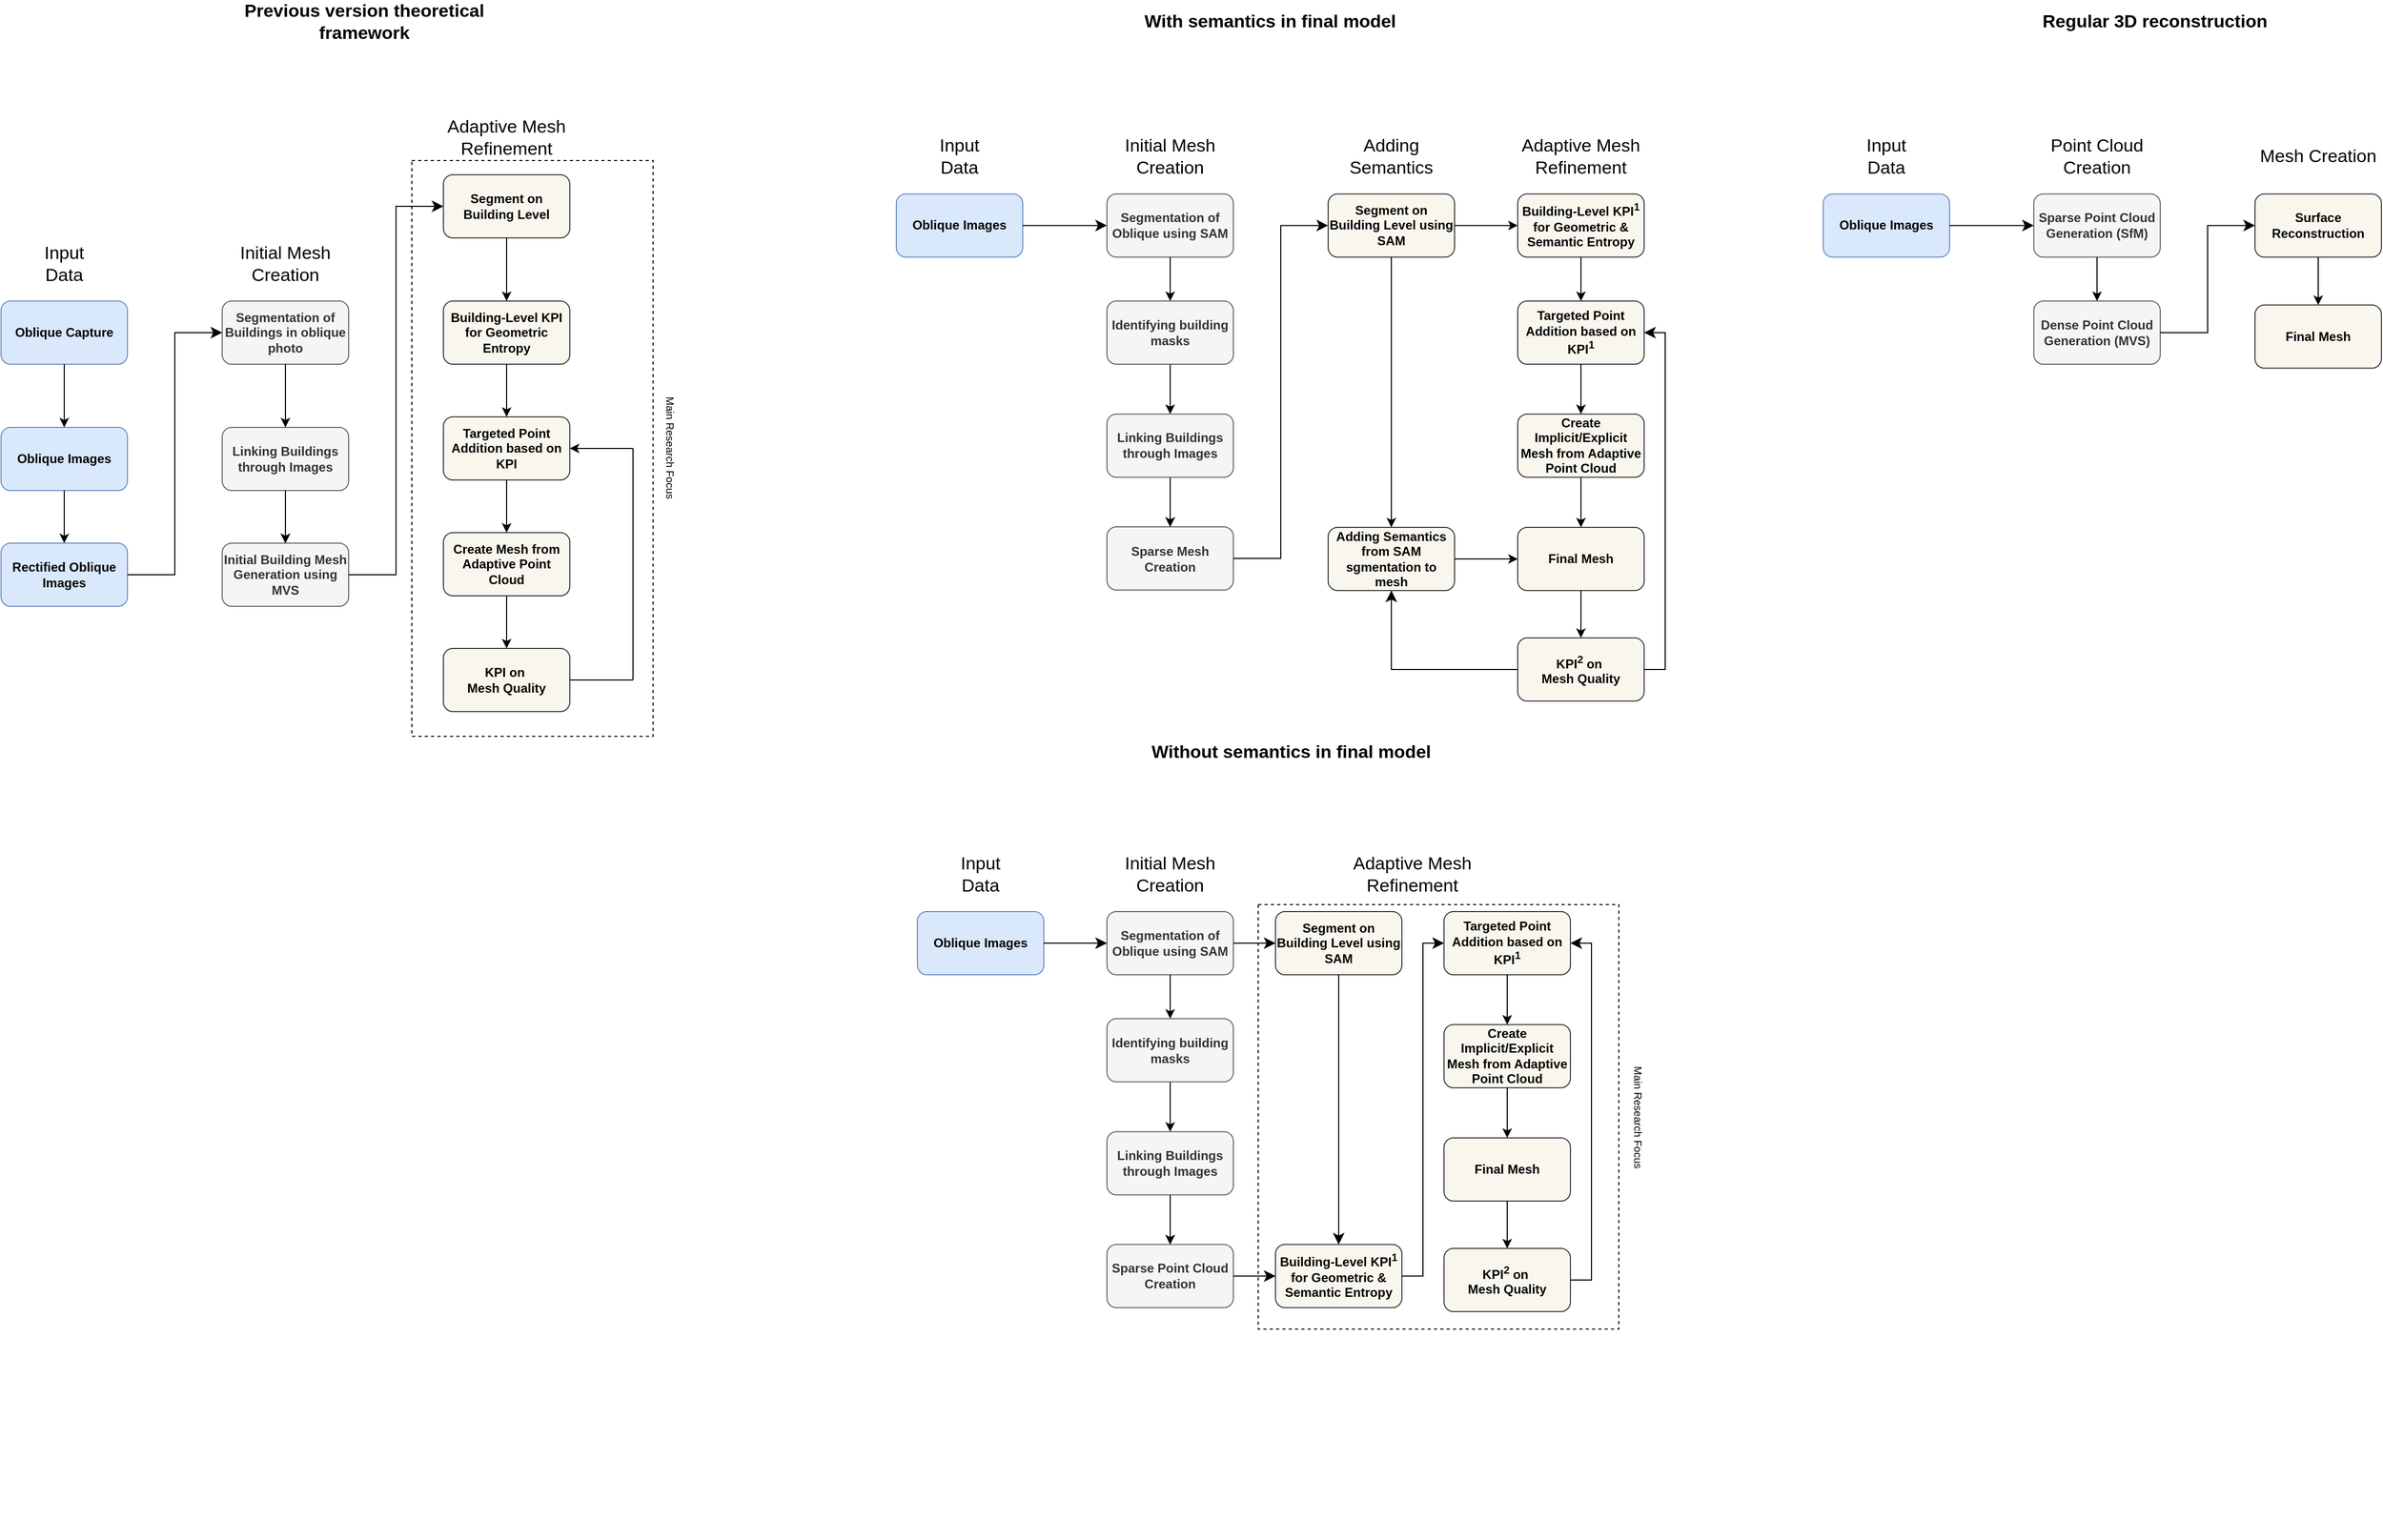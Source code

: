<mxfile version="25.0.3">
  <diagram name="Pagina-1" id="j0q-M3zI3Chthzf9emS8">
    <mxGraphModel dx="1859" dy="494" grid="1" gridSize="10" guides="1" tooltips="1" connect="1" arrows="1" fold="1" page="1" pageScale="1" pageWidth="827" pageHeight="1169" math="0" shadow="0">
      <root>
        <mxCell id="0" />
        <mxCell id="1" parent="0" />
        <mxCell id="ZitkEd-snLWagSEUDy_k-119" value="" style="group" vertex="1" connectable="0" parent="1">
          <mxGeometry x="703.59" y="714.45" width="376.41" height="801.1" as="geometry" />
        </mxCell>
        <mxCell id="ZitkEd-snLWagSEUDy_k-115" value="" style="rounded=0;whiteSpace=wrap;html=1;dashed=1;" vertex="1" parent="ZitkEd-snLWagSEUDy_k-119">
          <mxGeometry y="198.979" width="342.378" height="403.142" as="geometry" />
        </mxCell>
        <mxCell id="ZitkEd-snLWagSEUDy_k-116" value="Main Research Focus" style="text;html=1;align=center;verticalAlign=middle;whiteSpace=wrap;rounded=0;strokeWidth=1;fontSize=10;rotation=90;" vertex="1" parent="ZitkEd-snLWagSEUDy_k-119">
          <mxGeometry x="48.942" y="380.393" width="623.557" height="40.314" as="geometry" />
        </mxCell>
        <mxCell id="ZitkEd-snLWagSEUDy_k-113" value="" style="group" vertex="1" connectable="0" parent="1">
          <mxGeometry x="-100" y="201.818" width="272.807" height="556.364" as="geometry" />
        </mxCell>
        <mxCell id="_iwNHxtDADa4gL8woHnr-27" value="" style="rounded=0;whiteSpace=wrap;html=1;dashed=1;" parent="ZitkEd-snLWagSEUDy_k-113" vertex="1">
          <mxGeometry y="4.652" width="229.091" height="547.059" as="geometry" />
        </mxCell>
        <mxCell id="_iwNHxtDADa4gL8woHnr-28" value="Main Research Focus" style="text;html=1;align=center;verticalAlign=middle;whiteSpace=wrap;rounded=0;strokeWidth=1;fontSize=10;rotation=90;" parent="ZitkEd-snLWagSEUDy_k-113" vertex="1">
          <mxGeometry x="-32.727" y="250.829" width="556.364" height="54.706" as="geometry" />
        </mxCell>
        <mxCell id="D2xmy1rbkFpZi_v9BKto-1" value="&lt;b&gt;Oblique Images&lt;/b&gt;" style="rounded=1;whiteSpace=wrap;html=1;fillColor=#dae8fc;strokeColor=#6c8ebf;" parent="1" vertex="1">
          <mxGeometry x="-490" y="460" width="120" height="60" as="geometry" />
        </mxCell>
        <mxCell id="D2xmy1rbkFpZi_v9BKto-2" value="&lt;b&gt;Rectified Oblique Images&lt;/b&gt;" style="rounded=1;whiteSpace=wrap;html=1;fillColor=#dae8fc;strokeColor=#6c8ebf;" parent="1" vertex="1">
          <mxGeometry x="-490" y="570" width="120" height="60" as="geometry" />
        </mxCell>
        <mxCell id="D2xmy1rbkFpZi_v9BKto-3" value="&lt;b&gt;Oblique Capture&lt;/b&gt;" style="rounded=1;whiteSpace=wrap;html=1;fillColor=#dae8fc;strokeColor=#6c8ebf;" parent="1" vertex="1">
          <mxGeometry x="-490" y="340" width="120" height="60" as="geometry" />
        </mxCell>
        <mxCell id="_iwNHxtDADa4gL8woHnr-1" value="Input Data" style="text;html=1;align=center;verticalAlign=middle;whiteSpace=wrap;rounded=0;strokeWidth=1;fontSize=17;" parent="1" vertex="1">
          <mxGeometry x="-460" y="290" width="60" height="30" as="geometry" />
        </mxCell>
        <mxCell id="_iwNHxtDADa4gL8woHnr-2" value="" style="endArrow=classic;html=1;rounded=0;entryX=0.5;entryY=0;entryDx=0;entryDy=0;exitX=0.5;exitY=1;exitDx=0;exitDy=0;" parent="1" source="D2xmy1rbkFpZi_v9BKto-3" target="D2xmy1rbkFpZi_v9BKto-1" edge="1">
          <mxGeometry width="50" height="50" relative="1" as="geometry">
            <mxPoint x="470" y="570" as="sourcePoint" />
            <mxPoint x="520" y="520" as="targetPoint" />
          </mxGeometry>
        </mxCell>
        <mxCell id="_iwNHxtDADa4gL8woHnr-3" value="" style="endArrow=classic;html=1;rounded=0;entryX=0.5;entryY=0;entryDx=0;entryDy=0;" parent="1" target="D2xmy1rbkFpZi_v9BKto-2" edge="1">
          <mxGeometry width="50" height="50" relative="1" as="geometry">
            <mxPoint x="-430" y="520" as="sourcePoint" />
            <mxPoint x="-430.34" y="560" as="targetPoint" />
          </mxGeometry>
        </mxCell>
        <mxCell id="_iwNHxtDADa4gL8woHnr-4" value="&lt;b&gt;Segmentation of Buildings in oblique photo&lt;/b&gt;" style="rounded=1;whiteSpace=wrap;html=1;fillColor=#f5f5f5;fontColor=#333333;strokeColor=#666666;" parent="1" vertex="1">
          <mxGeometry x="-280" y="340" width="120" height="60" as="geometry" />
        </mxCell>
        <mxCell id="_iwNHxtDADa4gL8woHnr-26" value="" style="edgeStyle=orthogonalEdgeStyle;rounded=0;orthogonalLoop=1;jettySize=auto;html=1;" parent="1" source="_iwNHxtDADa4gL8woHnr-5" target="_iwNHxtDADa4gL8woHnr-8" edge="1">
          <mxGeometry relative="1" as="geometry" />
        </mxCell>
        <mxCell id="_iwNHxtDADa4gL8woHnr-5" value="&lt;b&gt;Linking Buildings through Images&lt;/b&gt;" style="rounded=1;whiteSpace=wrap;html=1;fillColor=#f5f5f5;fontColor=#333333;strokeColor=#666666;" parent="1" vertex="1">
          <mxGeometry x="-280" y="460" width="120" height="60" as="geometry" />
        </mxCell>
        <mxCell id="_iwNHxtDADa4gL8woHnr-6" value="" style="edgeStyle=elbowEdgeStyle;elbow=horizontal;endArrow=classic;html=1;curved=0;rounded=0;endSize=8;startSize=8;exitX=1;exitY=0.5;exitDx=0;exitDy=0;entryX=0;entryY=0.5;entryDx=0;entryDy=0;" parent="1" source="D2xmy1rbkFpZi_v9BKto-2" target="_iwNHxtDADa4gL8woHnr-4" edge="1">
          <mxGeometry width="50" height="50" relative="1" as="geometry">
            <mxPoint y="450" as="sourcePoint" />
            <mxPoint x="50" y="400" as="targetPoint" />
          </mxGeometry>
        </mxCell>
        <mxCell id="_iwNHxtDADa4gL8woHnr-7" value="" style="endArrow=classic;html=1;rounded=0;exitX=0.5;exitY=1;exitDx=0;exitDy=0;entryX=0.5;entryY=0;entryDx=0;entryDy=0;" parent="1" source="_iwNHxtDADa4gL8woHnr-4" target="_iwNHxtDADa4gL8woHnr-5" edge="1">
          <mxGeometry width="50" height="50" relative="1" as="geometry">
            <mxPoint y="450" as="sourcePoint" />
            <mxPoint x="50" y="400" as="targetPoint" />
          </mxGeometry>
        </mxCell>
        <mxCell id="_iwNHxtDADa4gL8woHnr-8" value="&lt;b&gt;Initial Building Mesh Generation using MVS&lt;/b&gt;" style="rounded=1;whiteSpace=wrap;html=1;fillColor=#f5f5f5;fontColor=#333333;strokeColor=#666666;" parent="1" vertex="1">
          <mxGeometry x="-280" y="570" width="120" height="60" as="geometry" />
        </mxCell>
        <mxCell id="_iwNHxtDADa4gL8woHnr-9" value="" style="endArrow=classic;html=1;rounded=0;entryX=0.5;entryY=0;entryDx=0;entryDy=0;" parent="1" target="_iwNHxtDADa4gL8woHnr-8" edge="1">
          <mxGeometry width="50" height="50" relative="1" as="geometry">
            <mxPoint x="-220" y="520" as="sourcePoint" />
            <mxPoint x="-220.34" y="560" as="targetPoint" />
          </mxGeometry>
        </mxCell>
        <mxCell id="_iwNHxtDADa4gL8woHnr-10" value="Initial Mesh Creation" style="text;html=1;align=center;verticalAlign=middle;whiteSpace=wrap;rounded=0;strokeWidth=1;fontSize=17;" parent="1" vertex="1">
          <mxGeometry x="-280" y="290" width="120" height="30" as="geometry" />
        </mxCell>
        <mxCell id="_iwNHxtDADa4gL8woHnr-11" value="&lt;b&gt;Building-Level KPI for Geometric Entropy&lt;/b&gt;" style="rounded=1;whiteSpace=wrap;html=1;fillColor=#f9f7ed;strokeColor=#36393d;" parent="1" vertex="1">
          <mxGeometry x="-70" y="340" width="120" height="60" as="geometry" />
        </mxCell>
        <mxCell id="_iwNHxtDADa4gL8woHnr-12" value="" style="edgeStyle=elbowEdgeStyle;elbow=horizontal;endArrow=classic;html=1;curved=0;rounded=0;endSize=8;startSize=8;exitX=1;exitY=0.5;exitDx=0;exitDy=0;entryX=0;entryY=0.5;entryDx=0;entryDy=0;" parent="1" source="_iwNHxtDADa4gL8woHnr-8" target="_iwNHxtDADa4gL8woHnr-22" edge="1">
          <mxGeometry width="50" height="50" relative="1" as="geometry">
            <mxPoint x="-80" y="710" as="sourcePoint" />
            <mxPoint x="10" y="480" as="targetPoint" />
          </mxGeometry>
        </mxCell>
        <mxCell id="_iwNHxtDADa4gL8woHnr-13" value="&lt;b&gt;Targeted Point Addition based on KPI&lt;/b&gt;" style="rounded=1;whiteSpace=wrap;html=1;fillColor=#f9f7ed;strokeColor=#36393d;" parent="1" vertex="1">
          <mxGeometry x="-70" y="450" width="120" height="60" as="geometry" />
        </mxCell>
        <mxCell id="_iwNHxtDADa4gL8woHnr-14" value="" style="endArrow=classic;html=1;rounded=0;entryX=0.5;entryY=0;entryDx=0;entryDy=0;" parent="1" target="_iwNHxtDADa4gL8woHnr-13" edge="1">
          <mxGeometry width="50" height="50" relative="1" as="geometry">
            <mxPoint x="-10" y="400" as="sourcePoint" />
            <mxPoint x="-10.34" y="440" as="targetPoint" />
          </mxGeometry>
        </mxCell>
        <mxCell id="_iwNHxtDADa4gL8woHnr-15" value="&lt;b&gt;Create Mesh from Adaptive Point Cloud&lt;/b&gt;" style="rounded=1;whiteSpace=wrap;html=1;fontSize=12;fillColor=#f9f7ed;strokeColor=#36393d;" parent="1" vertex="1">
          <mxGeometry x="-70" y="560" width="120" height="60" as="geometry" />
        </mxCell>
        <mxCell id="_iwNHxtDADa4gL8woHnr-16" value="" style="endArrow=classic;html=1;rounded=0;entryX=0.5;entryY=0;entryDx=0;entryDy=0;" parent="1" target="_iwNHxtDADa4gL8woHnr-15" edge="1">
          <mxGeometry width="50" height="50" relative="1" as="geometry">
            <mxPoint x="-10" y="510" as="sourcePoint" />
            <mxPoint x="-10.34" y="550" as="targetPoint" />
          </mxGeometry>
        </mxCell>
        <mxCell id="_iwNHxtDADa4gL8woHnr-22" value="&lt;b&gt;Segment on Building Level&lt;/b&gt;" style="rounded=1;whiteSpace=wrap;html=1;fillColor=#f9f7ed;strokeColor=#36393d;" parent="1" vertex="1">
          <mxGeometry x="-70" y="220" width="120" height="60" as="geometry" />
        </mxCell>
        <mxCell id="_iwNHxtDADa4gL8woHnr-23" value="" style="endArrow=classic;html=1;rounded=0;exitX=0.5;exitY=1;exitDx=0;exitDy=0;entryX=0.5;entryY=0;entryDx=0;entryDy=0;" parent="1" source="_iwNHxtDADa4gL8woHnr-22" target="_iwNHxtDADa4gL8woHnr-11" edge="1">
          <mxGeometry width="50" height="50" relative="1" as="geometry">
            <mxPoint x="110" y="310" as="sourcePoint" />
            <mxPoint x="110.34" y="370" as="targetPoint" />
          </mxGeometry>
        </mxCell>
        <mxCell id="WYYYYi5DNLSkT37n7fhN-2" value="&lt;b&gt;KPI on&amp;nbsp;&lt;/b&gt;&lt;div&gt;&lt;b&gt;Mesh Quality&lt;/b&gt;&lt;/div&gt;" style="rounded=1;whiteSpace=wrap;html=1;fontSize=12;fillColor=#f9f7ed;strokeColor=#36393d;" parent="1" vertex="1">
          <mxGeometry x="-70" y="670" width="120" height="60" as="geometry" />
        </mxCell>
        <mxCell id="WYYYYi5DNLSkT37n7fhN-3" value="" style="endArrow=classic;html=1;rounded=0;entryX=0.5;entryY=0;entryDx=0;entryDy=0;exitX=0.5;exitY=1;exitDx=0;exitDy=0;" parent="1" source="_iwNHxtDADa4gL8woHnr-15" target="WYYYYi5DNLSkT37n7fhN-2" edge="1">
          <mxGeometry width="50" height="50" relative="1" as="geometry">
            <mxPoint y="520" as="sourcePoint" />
            <mxPoint y="570" as="targetPoint" />
          </mxGeometry>
        </mxCell>
        <mxCell id="WYYYYi5DNLSkT37n7fhN-7" value="" style="group" parent="1" vertex="1" connectable="0">
          <mxGeometry x="110" y="480" height="220" as="geometry" />
        </mxCell>
        <mxCell id="WYYYYi5DNLSkT37n7fhN-4" value="" style="endArrow=none;html=1;rounded=0;entryX=1;entryY=0.5;entryDx=0;entryDy=0;" parent="WYYYYi5DNLSkT37n7fhN-7" target="WYYYYi5DNLSkT37n7fhN-2" edge="1">
          <mxGeometry width="50" height="50" relative="1" as="geometry">
            <mxPoint y="220" as="sourcePoint" />
            <mxPoint x="-120" as="targetPoint" />
          </mxGeometry>
        </mxCell>
        <mxCell id="WYYYYi5DNLSkT37n7fhN-5" value="" style="endArrow=none;html=1;rounded=0;" parent="WYYYYi5DNLSkT37n7fhN-7" edge="1">
          <mxGeometry width="50" height="50" relative="1" as="geometry">
            <mxPoint y="220" as="sourcePoint" />
            <mxPoint as="targetPoint" />
          </mxGeometry>
        </mxCell>
        <mxCell id="WYYYYi5DNLSkT37n7fhN-6" value="" style="endArrow=classic;html=1;rounded=0;entryX=1;entryY=0.5;entryDx=0;entryDy=0;" parent="WYYYYi5DNLSkT37n7fhN-7" target="_iwNHxtDADa4gL8woHnr-13" edge="1">
          <mxGeometry width="50" height="50" relative="1" as="geometry">
            <mxPoint as="sourcePoint" />
            <mxPoint x="-110" y="90" as="targetPoint" />
          </mxGeometry>
        </mxCell>
        <mxCell id="_iwNHxtDADa4gL8woHnr-17" value="Adaptive Mesh Refinement" style="text;html=1;align=center;verticalAlign=middle;whiteSpace=wrap;rounded=0;strokeWidth=1;fontSize=17;" parent="1" vertex="1">
          <mxGeometry x="-70" y="170" width="120" height="30" as="geometry" />
        </mxCell>
        <mxCell id="ZitkEd-snLWagSEUDy_k-2" value="&lt;b&gt;Oblique Images&lt;/b&gt;" style="rounded=1;whiteSpace=wrap;html=1;fillColor=#dae8fc;strokeColor=#6c8ebf;" vertex="1" parent="1">
          <mxGeometry x="360" y="238.24" width="120" height="60" as="geometry" />
        </mxCell>
        <mxCell id="ZitkEd-snLWagSEUDy_k-5" value="Input Data" style="text;html=1;align=center;verticalAlign=middle;whiteSpace=wrap;rounded=0;strokeWidth=1;fontSize=17;" vertex="1" parent="1">
          <mxGeometry x="390" y="188.24" width="60" height="30" as="geometry" />
        </mxCell>
        <mxCell id="ZitkEd-snLWagSEUDy_k-8" value="&lt;b&gt;Segmentation of Oblique using SAM&lt;/b&gt;" style="rounded=1;whiteSpace=wrap;html=1;fillColor=#f5f5f5;fontColor=#333333;strokeColor=#666666;" vertex="1" parent="1">
          <mxGeometry x="560" y="238.24" width="120" height="60" as="geometry" />
        </mxCell>
        <mxCell id="ZitkEd-snLWagSEUDy_k-9" value="" style="edgeStyle=orthogonalEdgeStyle;rounded=0;orthogonalLoop=1;jettySize=auto;html=1;" edge="1" parent="1" source="ZitkEd-snLWagSEUDy_k-10" target="ZitkEd-snLWagSEUDy_k-13">
          <mxGeometry relative="1" as="geometry" />
        </mxCell>
        <mxCell id="ZitkEd-snLWagSEUDy_k-10" value="&lt;b&gt;Linking Buildings through Images&lt;/b&gt;" style="rounded=1;whiteSpace=wrap;html=1;fillColor=#f5f5f5;fontColor=#333333;strokeColor=#666666;" vertex="1" parent="1">
          <mxGeometry x="560" y="447.35" width="120" height="60" as="geometry" />
        </mxCell>
        <mxCell id="ZitkEd-snLWagSEUDy_k-11" value="" style="edgeStyle=elbowEdgeStyle;elbow=horizontal;endArrow=classic;html=1;curved=0;rounded=0;endSize=8;startSize=8;exitX=1;exitY=0.5;exitDx=0;exitDy=0;entryX=0;entryY=0.5;entryDx=0;entryDy=0;" edge="1" parent="1" source="ZitkEd-snLWagSEUDy_k-2" target="ZitkEd-snLWagSEUDy_k-8">
          <mxGeometry width="50" height="50" relative="1" as="geometry">
            <mxPoint x="470" y="618.24" as="sourcePoint" />
            <mxPoint x="890" y="418.24" as="targetPoint" />
          </mxGeometry>
        </mxCell>
        <mxCell id="ZitkEd-snLWagSEUDy_k-12" value="" style="endArrow=classic;html=1;rounded=0;entryX=0.5;entryY=0;entryDx=0;entryDy=0;exitX=0.5;exitY=1;exitDx=0;exitDy=0;" edge="1" parent="1" source="ZitkEd-snLWagSEUDy_k-32" target="ZitkEd-snLWagSEUDy_k-10">
          <mxGeometry width="50" height="50" relative="1" as="geometry">
            <mxPoint x="620" y="440" as="sourcePoint" />
            <mxPoint x="890" y="418.24" as="targetPoint" />
          </mxGeometry>
        </mxCell>
        <mxCell id="ZitkEd-snLWagSEUDy_k-13" value="&lt;b&gt;Sparse Mesh Creation&lt;/b&gt;" style="rounded=1;whiteSpace=wrap;html=1;fillColor=#f5f5f5;fontColor=#333333;strokeColor=#666666;" vertex="1" parent="1">
          <mxGeometry x="560" y="554.5" width="120" height="60" as="geometry" />
        </mxCell>
        <mxCell id="ZitkEd-snLWagSEUDy_k-14" value="" style="endArrow=classic;html=1;rounded=0;entryX=0.5;entryY=0;entryDx=0;entryDy=0;" edge="1" parent="1" target="ZitkEd-snLWagSEUDy_k-13">
          <mxGeometry width="50" height="50" relative="1" as="geometry">
            <mxPoint x="620" y="538.24" as="sourcePoint" />
            <mxPoint x="619.66" y="578.24" as="targetPoint" />
          </mxGeometry>
        </mxCell>
        <mxCell id="ZitkEd-snLWagSEUDy_k-15" value="Initial Mesh Creation" style="text;html=1;align=center;verticalAlign=middle;whiteSpace=wrap;rounded=0;strokeWidth=1;fontSize=17;" vertex="1" parent="1">
          <mxGeometry x="560" y="188.24" width="120" height="30" as="geometry" />
        </mxCell>
        <mxCell id="ZitkEd-snLWagSEUDy_k-16" value="&lt;b&gt;Building-Level KPI&lt;sup&gt;1&lt;/sup&gt; for Geometric &amp;amp; Semantic Entropy&lt;/b&gt;" style="rounded=1;whiteSpace=wrap;html=1;fillColor=#f9f7ed;strokeColor=#36393d;" vertex="1" parent="1">
          <mxGeometry x="950" y="238.24" width="120" height="60" as="geometry" />
        </mxCell>
        <mxCell id="ZitkEd-snLWagSEUDy_k-17" value="" style="edgeStyle=elbowEdgeStyle;elbow=horizontal;endArrow=classic;html=1;curved=0;rounded=0;endSize=8;startSize=8;exitX=1;exitY=0.5;exitDx=0;exitDy=0;entryX=0;entryY=0.5;entryDx=0;entryDy=0;" edge="1" parent="1" source="ZitkEd-snLWagSEUDy_k-13" target="ZitkEd-snLWagSEUDy_k-22">
          <mxGeometry width="50" height="50" relative="1" as="geometry">
            <mxPoint x="760" y="728.24" as="sourcePoint" />
            <mxPoint x="850" y="498.24" as="targetPoint" />
          </mxGeometry>
        </mxCell>
        <mxCell id="ZitkEd-snLWagSEUDy_k-18" value="&lt;b&gt;Targeted Point Addition based on KPI&lt;sup&gt;1&lt;/sup&gt;&lt;/b&gt;" style="rounded=1;whiteSpace=wrap;html=1;fillColor=#f9f7ed;strokeColor=#36393d;" vertex="1" parent="1">
          <mxGeometry x="950" y="340.0" width="120" height="60" as="geometry" />
        </mxCell>
        <mxCell id="ZitkEd-snLWagSEUDy_k-19" value="" style="endArrow=classic;html=1;rounded=0;entryX=0.5;entryY=0;entryDx=0;entryDy=0;exitX=0.5;exitY=1;exitDx=0;exitDy=0;" edge="1" parent="1" target="ZitkEd-snLWagSEUDy_k-18" source="ZitkEd-snLWagSEUDy_k-16">
          <mxGeometry width="50" height="50" relative="1" as="geometry">
            <mxPoint x="1010" y="316.48" as="sourcePoint" />
            <mxPoint x="1009.66" y="356.48" as="targetPoint" />
          </mxGeometry>
        </mxCell>
        <mxCell id="ZitkEd-snLWagSEUDy_k-20" value="&lt;b&gt;Create Implicit/Explicit Mesh from Adaptive Point Cloud&lt;/b&gt;" style="rounded=1;whiteSpace=wrap;html=1;fontSize=12;fillColor=#f9f7ed;strokeColor=#36393d;" vertex="1" parent="1">
          <mxGeometry x="950" y="447.35" width="120" height="60" as="geometry" />
        </mxCell>
        <mxCell id="ZitkEd-snLWagSEUDy_k-21" value="" style="endArrow=classic;html=1;rounded=0;entryX=0.5;entryY=0;entryDx=0;entryDy=0;exitX=0.5;exitY=1;exitDx=0;exitDy=0;" edge="1" parent="1" target="ZitkEd-snLWagSEUDy_k-20" source="ZitkEd-snLWagSEUDy_k-18">
          <mxGeometry width="50" height="50" relative="1" as="geometry">
            <mxPoint x="1010" y="426.48" as="sourcePoint" />
            <mxPoint x="1009.66" y="466.48" as="targetPoint" />
          </mxGeometry>
        </mxCell>
        <mxCell id="ZitkEd-snLWagSEUDy_k-22" value="&lt;b&gt;Segment on Building Level using SAM&lt;/b&gt;" style="rounded=1;whiteSpace=wrap;html=1;fillColor=#f9f7ed;strokeColor=#36393d;" vertex="1" parent="1">
          <mxGeometry x="770" y="238.24" width="120" height="60" as="geometry" />
        </mxCell>
        <mxCell id="ZitkEd-snLWagSEUDy_k-23" value="" style="endArrow=classic;html=1;rounded=0;exitX=1;exitY=0.5;exitDx=0;exitDy=0;entryX=0;entryY=0.5;entryDx=0;entryDy=0;" edge="1" parent="1" source="ZitkEd-snLWagSEUDy_k-22" target="ZitkEd-snLWagSEUDy_k-16">
          <mxGeometry width="50" height="50" relative="1" as="geometry">
            <mxPoint x="950" y="328.24" as="sourcePoint" />
            <mxPoint x="950.34" y="388.24" as="targetPoint" />
          </mxGeometry>
        </mxCell>
        <mxCell id="ZitkEd-snLWagSEUDy_k-24" value="&lt;b&gt;KPI&lt;sup&gt;2&lt;/sup&gt; on&amp;nbsp;&lt;/b&gt;&lt;div&gt;&lt;b&gt;Mesh Quality&lt;/b&gt;&lt;/div&gt;" style="rounded=1;whiteSpace=wrap;html=1;fontSize=12;fillColor=#f9f7ed;strokeColor=#36393d;" vertex="1" parent="1">
          <mxGeometry x="950" y="660" width="120" height="60" as="geometry" />
        </mxCell>
        <mxCell id="ZitkEd-snLWagSEUDy_k-25" value="" style="endArrow=classic;html=1;rounded=0;exitX=0.5;exitY=1;exitDx=0;exitDy=0;entryX=0.5;entryY=0;entryDx=0;entryDy=0;" edge="1" parent="1" source="ZitkEd-snLWagSEUDy_k-20" target="ZitkEd-snLWagSEUDy_k-68">
          <mxGeometry width="50" height="50" relative="1" as="geometry">
            <mxPoint x="1020" y="436.48" as="sourcePoint" />
            <mxPoint x="1010" y="540" as="targetPoint" />
          </mxGeometry>
        </mxCell>
        <mxCell id="ZitkEd-snLWagSEUDy_k-31" value="Adaptive Mesh Refinement" style="text;html=1;align=center;verticalAlign=middle;whiteSpace=wrap;rounded=0;strokeWidth=1;fontSize=17;" vertex="1" parent="1">
          <mxGeometry x="950" y="188.24" width="120" height="30" as="geometry" />
        </mxCell>
        <mxCell id="ZitkEd-snLWagSEUDy_k-32" value="&lt;b&gt;Identifying building masks&lt;/b&gt;" style="rounded=1;whiteSpace=wrap;html=1;fillColor=#f5f5f5;fontColor=#333333;strokeColor=#666666;" vertex="1" parent="1">
          <mxGeometry x="560" y="340" width="120" height="60" as="geometry" />
        </mxCell>
        <mxCell id="ZitkEd-snLWagSEUDy_k-33" value="" style="endArrow=classic;html=1;rounded=0;entryX=0.5;entryY=0;entryDx=0;entryDy=0;exitX=0.5;exitY=1;exitDx=0;exitDy=0;" edge="1" parent="1" source="ZitkEd-snLWagSEUDy_k-8" target="ZitkEd-snLWagSEUDy_k-32">
          <mxGeometry width="50" height="50" relative="1" as="geometry">
            <mxPoint x="630" y="450" as="sourcePoint" />
            <mxPoint x="630" y="488" as="targetPoint" />
          </mxGeometry>
        </mxCell>
        <mxCell id="ZitkEd-snLWagSEUDy_k-37" value="" style="edgeStyle=segmentEdgeStyle;endArrow=classic;html=1;curved=0;rounded=0;endSize=8;startSize=8;entryX=1;entryY=0.5;entryDx=0;entryDy=0;exitX=1;exitY=0.5;exitDx=0;exitDy=0;" edge="1" parent="1" source="ZitkEd-snLWagSEUDy_k-24" target="ZitkEd-snLWagSEUDy_k-18">
          <mxGeometry width="50" height="50" relative="1" as="geometry">
            <mxPoint x="1230" y="508.24" as="sourcePoint" />
            <mxPoint x="1090" y="508.24" as="targetPoint" />
            <Array as="points">
              <mxPoint x="1090" y="690" />
              <mxPoint x="1090" y="370" />
            </Array>
          </mxGeometry>
        </mxCell>
        <mxCell id="ZitkEd-snLWagSEUDy_k-40" value="&lt;b&gt;Oblique Images&lt;/b&gt;" style="rounded=1;whiteSpace=wrap;html=1;fillColor=#dae8fc;strokeColor=#6c8ebf;" vertex="1" parent="1">
          <mxGeometry x="1240" y="238.24" width="120" height="60" as="geometry" />
        </mxCell>
        <mxCell id="ZitkEd-snLWagSEUDy_k-41" value="Input Data" style="text;html=1;align=center;verticalAlign=middle;whiteSpace=wrap;rounded=0;strokeWidth=1;fontSize=17;" vertex="1" parent="1">
          <mxGeometry x="1270" y="188.24" width="60" height="30" as="geometry" />
        </mxCell>
        <mxCell id="ZitkEd-snLWagSEUDy_k-42" value="&lt;b&gt;Sparse Point Cloud Generation (SfM)&lt;/b&gt;" style="rounded=1;whiteSpace=wrap;html=1;fillColor=#f5f5f5;fontColor=#333333;strokeColor=#666666;" vertex="1" parent="1">
          <mxGeometry x="1440" y="238.24" width="120" height="60" as="geometry" />
        </mxCell>
        <mxCell id="ZitkEd-snLWagSEUDy_k-45" value="" style="edgeStyle=elbowEdgeStyle;elbow=horizontal;endArrow=classic;html=1;curved=0;rounded=0;endSize=8;startSize=8;exitX=1;exitY=0.5;exitDx=0;exitDy=0;entryX=0;entryY=0.5;entryDx=0;entryDy=0;" edge="1" parent="1" source="ZitkEd-snLWagSEUDy_k-40" target="ZitkEd-snLWagSEUDy_k-42">
          <mxGeometry width="50" height="50" relative="1" as="geometry">
            <mxPoint x="1350" y="618.24" as="sourcePoint" />
            <mxPoint x="1770" y="418.24" as="targetPoint" />
          </mxGeometry>
        </mxCell>
        <mxCell id="ZitkEd-snLWagSEUDy_k-47" value="&lt;b&gt;Dense Point Cloud Generation (MVS)&lt;/b&gt;" style="rounded=1;whiteSpace=wrap;html=1;fillColor=#f5f5f5;fontColor=#333333;strokeColor=#666666;" vertex="1" parent="1">
          <mxGeometry x="1440" y="340" width="120" height="60" as="geometry" />
        </mxCell>
        <mxCell id="ZitkEd-snLWagSEUDy_k-49" value="Point Cloud Creation" style="text;html=1;align=center;verticalAlign=middle;whiteSpace=wrap;rounded=0;strokeWidth=1;fontSize=17;" vertex="1" parent="1">
          <mxGeometry x="1440" y="188.24" width="120" height="30" as="geometry" />
        </mxCell>
        <mxCell id="ZitkEd-snLWagSEUDy_k-51" value="" style="edgeStyle=elbowEdgeStyle;elbow=horizontal;endArrow=classic;html=1;curved=0;rounded=0;endSize=8;startSize=8;exitX=1;exitY=0.5;exitDx=0;exitDy=0;entryX=0;entryY=0.5;entryDx=0;entryDy=0;" edge="1" parent="1" source="ZitkEd-snLWagSEUDy_k-47" target="ZitkEd-snLWagSEUDy_k-56">
          <mxGeometry width="50" height="50" relative="1" as="geometry">
            <mxPoint x="1640" y="728.24" as="sourcePoint" />
            <mxPoint x="1730" y="498.24" as="targetPoint" />
          </mxGeometry>
        </mxCell>
        <mxCell id="ZitkEd-snLWagSEUDy_k-56" value="&lt;b&gt;Surface Reconstruction&lt;/b&gt;" style="rounded=1;whiteSpace=wrap;html=1;fillColor=#f9f7ed;strokeColor=#36393d;" vertex="1" parent="1">
          <mxGeometry x="1650" y="238.24" width="120" height="60" as="geometry" />
        </mxCell>
        <mxCell id="ZitkEd-snLWagSEUDy_k-58" value="&lt;b&gt;Final Mesh&lt;/b&gt;" style="rounded=1;whiteSpace=wrap;html=1;fontSize=12;fillColor=#f9f7ed;strokeColor=#36393d;" vertex="1" parent="1">
          <mxGeometry x="1650" y="343.74" width="120" height="60" as="geometry" />
        </mxCell>
        <mxCell id="ZitkEd-snLWagSEUDy_k-59" value="" style="endArrow=classic;html=1;rounded=0;entryX=0.5;entryY=0;entryDx=0;entryDy=0;exitX=0.5;exitY=1;exitDx=0;exitDy=0;" edge="1" parent="1" target="ZitkEd-snLWagSEUDy_k-58">
          <mxGeometry width="50" height="50" relative="1" as="geometry">
            <mxPoint x="1710" y="298.24" as="sourcePoint" />
            <mxPoint x="1720" y="271.98" as="targetPoint" />
          </mxGeometry>
        </mxCell>
        <mxCell id="ZitkEd-snLWagSEUDy_k-60" value="Mesh Creation" style="text;html=1;align=center;verticalAlign=middle;whiteSpace=wrap;rounded=0;strokeWidth=1;fontSize=17;" vertex="1" parent="1">
          <mxGeometry x="1650" y="188.24" width="120" height="30" as="geometry" />
        </mxCell>
        <mxCell id="ZitkEd-snLWagSEUDy_k-62" value="" style="endArrow=classic;html=1;rounded=0;entryX=0.5;entryY=0;entryDx=0;entryDy=0;exitX=0.5;exitY=1;exitDx=0;exitDy=0;" edge="1" parent="1" source="ZitkEd-snLWagSEUDy_k-42">
          <mxGeometry width="50" height="50" relative="1" as="geometry">
            <mxPoint x="1510" y="450" as="sourcePoint" />
            <mxPoint x="1500.0" y="340" as="targetPoint" />
          </mxGeometry>
        </mxCell>
        <mxCell id="ZitkEd-snLWagSEUDy_k-64" value="&lt;b&gt;With semantics in final model&lt;/b&gt;" style="text;html=1;align=center;verticalAlign=middle;whiteSpace=wrap;rounded=0;strokeWidth=1;fontSize=17;" vertex="1" parent="1">
          <mxGeometry x="560" y="60" width="310" height="30" as="geometry" />
        </mxCell>
        <mxCell id="ZitkEd-snLWagSEUDy_k-65" value="&lt;b&gt;Without semantics in final model&lt;/b&gt;" style="text;html=1;align=center;verticalAlign=middle;whiteSpace=wrap;rounded=0;strokeWidth=1;fontSize=17;" vertex="1" parent="1">
          <mxGeometry x="580" y="753.53" width="310" height="30" as="geometry" />
        </mxCell>
        <mxCell id="ZitkEd-snLWagSEUDy_k-66" value="&lt;b&gt;Regular 3D reconstruction&lt;/b&gt;" style="text;html=1;align=center;verticalAlign=middle;whiteSpace=wrap;rounded=0;strokeWidth=1;fontSize=17;" vertex="1" parent="1">
          <mxGeometry x="1400" y="60" width="310" height="30" as="geometry" />
        </mxCell>
        <mxCell id="ZitkEd-snLWagSEUDy_k-67" value="&lt;b&gt;Previous version theoretical framework&lt;/b&gt;" style="text;html=1;align=center;verticalAlign=middle;whiteSpace=wrap;rounded=0;strokeWidth=1;fontSize=17;" vertex="1" parent="1">
          <mxGeometry x="-300" y="60" width="310" height="30" as="geometry" />
        </mxCell>
        <mxCell id="ZitkEd-snLWagSEUDy_k-68" value="&lt;b&gt;Final Mesh&lt;/b&gt;" style="rounded=1;whiteSpace=wrap;html=1;fontSize=12;fillColor=#f9f7ed;strokeColor=#36393d;" vertex="1" parent="1">
          <mxGeometry x="950" y="555" width="120" height="60" as="geometry" />
        </mxCell>
        <mxCell id="ZitkEd-snLWagSEUDy_k-70" value="Adding Semantics" style="text;html=1;align=center;verticalAlign=middle;whiteSpace=wrap;rounded=0;strokeWidth=1;fontSize=17;" vertex="1" parent="1">
          <mxGeometry x="770" y="188.24" width="120" height="30" as="geometry" />
        </mxCell>
        <mxCell id="ZitkEd-snLWagSEUDy_k-71" value="&lt;b&gt;Adding Semantics from SAM sgmentation to mesh&lt;/b&gt;" style="rounded=1;whiteSpace=wrap;html=1;fillColor=#f9f7ed;strokeColor=#36393d;" vertex="1" parent="1">
          <mxGeometry x="770" y="555" width="120" height="60" as="geometry" />
        </mxCell>
        <mxCell id="ZitkEd-snLWagSEUDy_k-72" value="" style="endArrow=classic;html=1;rounded=0;entryX=0.5;entryY=0;entryDx=0;entryDy=0;exitX=0.5;exitY=1;exitDx=0;exitDy=0;" edge="1" parent="1" source="ZitkEd-snLWagSEUDy_k-22" target="ZitkEd-snLWagSEUDy_k-71">
          <mxGeometry width="50" height="50" relative="1" as="geometry">
            <mxPoint x="1020" y="410" as="sourcePoint" />
            <mxPoint x="1020" y="457" as="targetPoint" />
          </mxGeometry>
        </mxCell>
        <mxCell id="ZitkEd-snLWagSEUDy_k-73" value="" style="endArrow=classic;html=1;rounded=0;exitX=1;exitY=0.5;exitDx=0;exitDy=0;entryX=0;entryY=0.5;entryDx=0;entryDy=0;" edge="1" parent="1" source="ZitkEd-snLWagSEUDy_k-71" target="ZitkEd-snLWagSEUDy_k-68">
          <mxGeometry width="50" height="50" relative="1" as="geometry">
            <mxPoint x="900" y="278" as="sourcePoint" />
            <mxPoint x="960" y="278" as="targetPoint" />
          </mxGeometry>
        </mxCell>
        <mxCell id="ZitkEd-snLWagSEUDy_k-74" value="" style="endArrow=classic;html=1;rounded=0;exitX=0.5;exitY=1;exitDx=0;exitDy=0;entryX=0.5;entryY=0;entryDx=0;entryDy=0;" edge="1" parent="1" source="ZitkEd-snLWagSEUDy_k-68" target="ZitkEd-snLWagSEUDy_k-24">
          <mxGeometry width="50" height="50" relative="1" as="geometry">
            <mxPoint x="1020" y="517" as="sourcePoint" />
            <mxPoint x="1020" y="565" as="targetPoint" />
          </mxGeometry>
        </mxCell>
        <mxCell id="ZitkEd-snLWagSEUDy_k-76" value="" style="edgeStyle=elbowEdgeStyle;elbow=horizontal;endArrow=classic;html=1;curved=0;rounded=0;endSize=8;startSize=8;exitX=0;exitY=0.5;exitDx=0;exitDy=0;entryX=0.5;entryY=1;entryDx=0;entryDy=0;" edge="1" parent="1" source="ZitkEd-snLWagSEUDy_k-24" target="ZitkEd-snLWagSEUDy_k-71">
          <mxGeometry width="50" height="50" relative="1" as="geometry">
            <mxPoint x="790" y="751" as="sourcePoint" />
            <mxPoint x="880" y="649" as="targetPoint" />
            <Array as="points">
              <mxPoint x="830" y="660" />
            </Array>
          </mxGeometry>
        </mxCell>
        <mxCell id="ZitkEd-snLWagSEUDy_k-77" value="&lt;b&gt;Oblique Images&lt;/b&gt;" style="rounded=1;whiteSpace=wrap;html=1;fillColor=#dae8fc;strokeColor=#6c8ebf;" vertex="1" parent="1">
          <mxGeometry x="380" y="920" width="120" height="60" as="geometry" />
        </mxCell>
        <mxCell id="ZitkEd-snLWagSEUDy_k-78" value="Input Data" style="text;html=1;align=center;verticalAlign=middle;whiteSpace=wrap;rounded=0;strokeWidth=1;fontSize=17;" vertex="1" parent="1">
          <mxGeometry x="410" y="870" width="60" height="30" as="geometry" />
        </mxCell>
        <mxCell id="ZitkEd-snLWagSEUDy_k-79" value="&lt;b&gt;Segmentation of Oblique using SAM&lt;/b&gt;" style="rounded=1;whiteSpace=wrap;html=1;fillColor=#f5f5f5;fontColor=#333333;strokeColor=#666666;" vertex="1" parent="1">
          <mxGeometry x="560" y="920" width="120" height="60" as="geometry" />
        </mxCell>
        <mxCell id="ZitkEd-snLWagSEUDy_k-80" value="" style="edgeStyle=orthogonalEdgeStyle;rounded=0;orthogonalLoop=1;jettySize=auto;html=1;" edge="1" parent="1" source="ZitkEd-snLWagSEUDy_k-81" target="ZitkEd-snLWagSEUDy_k-84">
          <mxGeometry relative="1" as="geometry" />
        </mxCell>
        <mxCell id="ZitkEd-snLWagSEUDy_k-81" value="&lt;b&gt;Linking Buildings through Images&lt;/b&gt;" style="rounded=1;whiteSpace=wrap;html=1;fillColor=#f5f5f5;fontColor=#333333;strokeColor=#666666;" vertex="1" parent="1">
          <mxGeometry x="560" y="1129.11" width="120" height="60" as="geometry" />
        </mxCell>
        <mxCell id="ZitkEd-snLWagSEUDy_k-82" value="" style="edgeStyle=elbowEdgeStyle;elbow=horizontal;endArrow=classic;html=1;curved=0;rounded=0;endSize=8;startSize=8;exitX=1;exitY=0.5;exitDx=0;exitDy=0;entryX=0;entryY=0.5;entryDx=0;entryDy=0;" edge="1" parent="1" source="ZitkEd-snLWagSEUDy_k-77" target="ZitkEd-snLWagSEUDy_k-79">
          <mxGeometry width="50" height="50" relative="1" as="geometry">
            <mxPoint x="470" y="1300" as="sourcePoint" />
            <mxPoint x="890" y="1100" as="targetPoint" />
          </mxGeometry>
        </mxCell>
        <mxCell id="ZitkEd-snLWagSEUDy_k-83" value="" style="endArrow=classic;html=1;rounded=0;entryX=0.5;entryY=0;entryDx=0;entryDy=0;exitX=0.5;exitY=1;exitDx=0;exitDy=0;" edge="1" parent="1" source="ZitkEd-snLWagSEUDy_k-98" target="ZitkEd-snLWagSEUDy_k-81">
          <mxGeometry width="50" height="50" relative="1" as="geometry">
            <mxPoint x="620" y="1121.76" as="sourcePoint" />
            <mxPoint x="890" y="1100" as="targetPoint" />
          </mxGeometry>
        </mxCell>
        <mxCell id="ZitkEd-snLWagSEUDy_k-84" value="&lt;b&gt;Sparse Point Cloud Creation&lt;/b&gt;" style="rounded=1;whiteSpace=wrap;html=1;fillColor=#f5f5f5;fontColor=#333333;strokeColor=#666666;" vertex="1" parent="1">
          <mxGeometry x="560" y="1236.26" width="120" height="60" as="geometry" />
        </mxCell>
        <mxCell id="ZitkEd-snLWagSEUDy_k-85" value="" style="endArrow=classic;html=1;rounded=0;entryX=0.5;entryY=0;entryDx=0;entryDy=0;" edge="1" parent="1" target="ZitkEd-snLWagSEUDy_k-84">
          <mxGeometry width="50" height="50" relative="1" as="geometry">
            <mxPoint x="620" y="1220" as="sourcePoint" />
            <mxPoint x="619.66" y="1260" as="targetPoint" />
          </mxGeometry>
        </mxCell>
        <mxCell id="ZitkEd-snLWagSEUDy_k-86" value="Initial Mesh Creation" style="text;html=1;align=center;verticalAlign=middle;whiteSpace=wrap;rounded=0;strokeWidth=1;fontSize=17;" vertex="1" parent="1">
          <mxGeometry x="560" y="870" width="120" height="30" as="geometry" />
        </mxCell>
        <mxCell id="ZitkEd-snLWagSEUDy_k-87" value="&lt;b&gt;Building-Level KPI&lt;sup&gt;1&lt;/sup&gt; for Geometric &amp;amp; Semantic Entropy&lt;/b&gt;" style="rounded=1;whiteSpace=wrap;html=1;fillColor=#f9f7ed;strokeColor=#36393d;" vertex="1" parent="1">
          <mxGeometry x="720" y="1236.26" width="120" height="60" as="geometry" />
        </mxCell>
        <mxCell id="ZitkEd-snLWagSEUDy_k-88" value="" style="edgeStyle=elbowEdgeStyle;elbow=horizontal;endArrow=classic;html=1;curved=0;rounded=0;endSize=8;startSize=8;exitX=1;exitY=0.5;exitDx=0;exitDy=0;entryX=0;entryY=0.5;entryDx=0;entryDy=0;" edge="1" parent="1" source="ZitkEd-snLWagSEUDy_k-79" target="ZitkEd-snLWagSEUDy_k-93">
          <mxGeometry width="50" height="50" relative="1" as="geometry">
            <mxPoint x="760" y="1410" as="sourcePoint" />
            <mxPoint x="850" y="1180" as="targetPoint" />
          </mxGeometry>
        </mxCell>
        <mxCell id="ZitkEd-snLWagSEUDy_k-89" value="&lt;b&gt;Targeted Point Addition based on KPI&lt;sup&gt;1&lt;/sup&gt;&lt;/b&gt;" style="rounded=1;whiteSpace=wrap;html=1;fillColor=#f9f7ed;strokeColor=#36393d;" vertex="1" parent="1">
          <mxGeometry x="880" y="920" width="120" height="60" as="geometry" />
        </mxCell>
        <mxCell id="ZitkEd-snLWagSEUDy_k-91" value="&lt;b&gt;Create Implicit/Explicit Mesh from Adaptive Point Cloud&lt;/b&gt;" style="rounded=1;whiteSpace=wrap;html=1;fontSize=12;fillColor=#f9f7ed;strokeColor=#36393d;" vertex="1" parent="1">
          <mxGeometry x="880" y="1027.35" width="120" height="60" as="geometry" />
        </mxCell>
        <mxCell id="ZitkEd-snLWagSEUDy_k-92" value="" style="endArrow=classic;html=1;rounded=0;entryX=0.5;entryY=0;entryDx=0;entryDy=0;exitX=0.5;exitY=1;exitDx=0;exitDy=0;" edge="1" parent="1" source="ZitkEd-snLWagSEUDy_k-89" target="ZitkEd-snLWagSEUDy_k-91">
          <mxGeometry width="50" height="50" relative="1" as="geometry">
            <mxPoint x="940" y="1006.48" as="sourcePoint" />
            <mxPoint x="939.66" y="1046.48" as="targetPoint" />
          </mxGeometry>
        </mxCell>
        <mxCell id="ZitkEd-snLWagSEUDy_k-93" value="&lt;b&gt;Segment on Building Level using SAM&lt;/b&gt;" style="rounded=1;whiteSpace=wrap;html=1;fillColor=#f9f7ed;strokeColor=#36393d;" vertex="1" parent="1">
          <mxGeometry x="720" y="920" width="120" height="60" as="geometry" />
        </mxCell>
        <mxCell id="ZitkEd-snLWagSEUDy_k-95" value="&lt;b&gt;KPI&lt;sup&gt;2&lt;/sup&gt; on&amp;nbsp;&lt;/b&gt;&lt;div&gt;&lt;b&gt;Mesh Quality&lt;/b&gt;&lt;/div&gt;" style="rounded=1;whiteSpace=wrap;html=1;fontSize=12;fillColor=#f9f7ed;strokeColor=#36393d;" vertex="1" parent="1">
          <mxGeometry x="880" y="1240" width="120" height="60" as="geometry" />
        </mxCell>
        <mxCell id="ZitkEd-snLWagSEUDy_k-96" value="" style="endArrow=classic;html=1;rounded=0;exitX=0.5;exitY=1;exitDx=0;exitDy=0;entryX=0.5;entryY=0;entryDx=0;entryDy=0;" edge="1" parent="1" source="ZitkEd-snLWagSEUDy_k-91" target="ZitkEd-snLWagSEUDy_k-101">
          <mxGeometry width="50" height="50" relative="1" as="geometry">
            <mxPoint x="950" y="1016.48" as="sourcePoint" />
            <mxPoint x="940" y="1120" as="targetPoint" />
          </mxGeometry>
        </mxCell>
        <mxCell id="ZitkEd-snLWagSEUDy_k-97" value="Adaptive Mesh Refinement" style="text;html=1;align=center;verticalAlign=middle;whiteSpace=wrap;rounded=0;strokeWidth=1;fontSize=17;" vertex="1" parent="1">
          <mxGeometry x="790" y="870" width="120" height="30" as="geometry" />
        </mxCell>
        <mxCell id="ZitkEd-snLWagSEUDy_k-98" value="&lt;b&gt;Identifying building masks&lt;/b&gt;" style="rounded=1;whiteSpace=wrap;html=1;fillColor=#f5f5f5;fontColor=#333333;strokeColor=#666666;" vertex="1" parent="1">
          <mxGeometry x="560" y="1021.76" width="120" height="60" as="geometry" />
        </mxCell>
        <mxCell id="ZitkEd-snLWagSEUDy_k-99" value="" style="endArrow=classic;html=1;rounded=0;entryX=0.5;entryY=0;entryDx=0;entryDy=0;exitX=0.5;exitY=1;exitDx=0;exitDy=0;" edge="1" parent="1" source="ZitkEd-snLWagSEUDy_k-79" target="ZitkEd-snLWagSEUDy_k-98">
          <mxGeometry width="50" height="50" relative="1" as="geometry">
            <mxPoint x="630" y="1131.76" as="sourcePoint" />
            <mxPoint x="630" y="1169.76" as="targetPoint" />
          </mxGeometry>
        </mxCell>
        <mxCell id="ZitkEd-snLWagSEUDy_k-100" value="" style="edgeStyle=segmentEdgeStyle;endArrow=classic;html=1;curved=0;rounded=0;endSize=8;startSize=8;entryX=1;entryY=0.5;entryDx=0;entryDy=0;exitX=1;exitY=0.5;exitDx=0;exitDy=0;" edge="1" parent="1" source="ZitkEd-snLWagSEUDy_k-95" target="ZitkEd-snLWagSEUDy_k-89">
          <mxGeometry width="50" height="50" relative="1" as="geometry">
            <mxPoint x="1160" y="1088.24" as="sourcePoint" />
            <mxPoint x="1020" y="1088.24" as="targetPoint" />
            <Array as="points">
              <mxPoint x="1020" y="1270" />
              <mxPoint x="1020" y="950" />
            </Array>
          </mxGeometry>
        </mxCell>
        <mxCell id="ZitkEd-snLWagSEUDy_k-101" value="&lt;b&gt;Final Mesh&lt;/b&gt;" style="rounded=1;whiteSpace=wrap;html=1;fontSize=12;fillColor=#f9f7ed;strokeColor=#36393d;" vertex="1" parent="1">
          <mxGeometry x="880" y="1135" width="120" height="60" as="geometry" />
        </mxCell>
        <mxCell id="ZitkEd-snLWagSEUDy_k-106" value="" style="endArrow=classic;html=1;rounded=0;exitX=0.5;exitY=1;exitDx=0;exitDy=0;entryX=0.5;entryY=0;entryDx=0;entryDy=0;" edge="1" parent="1" source="ZitkEd-snLWagSEUDy_k-101" target="ZitkEd-snLWagSEUDy_k-95">
          <mxGeometry width="50" height="50" relative="1" as="geometry">
            <mxPoint x="950" y="1097" as="sourcePoint" />
            <mxPoint x="950" y="1145" as="targetPoint" />
          </mxGeometry>
        </mxCell>
        <mxCell id="ZitkEd-snLWagSEUDy_k-108" value="" style="edgeStyle=elbowEdgeStyle;elbow=horizontal;endArrow=classic;html=1;curved=0;rounded=0;endSize=8;startSize=8;exitX=1;exitY=0.5;exitDx=0;exitDy=0;entryX=0;entryY=0.5;entryDx=0;entryDy=0;" edge="1" parent="1" source="ZitkEd-snLWagSEUDy_k-84" target="ZitkEd-snLWagSEUDy_k-87">
          <mxGeometry width="50" height="50" relative="1" as="geometry">
            <mxPoint x="690" y="960" as="sourcePoint" />
            <mxPoint x="760" y="960" as="targetPoint" />
          </mxGeometry>
        </mxCell>
        <mxCell id="ZitkEd-snLWagSEUDy_k-109" value="" style="edgeStyle=elbowEdgeStyle;elbow=horizontal;endArrow=classic;html=1;curved=0;rounded=0;endSize=8;startSize=8;exitX=0.5;exitY=1;exitDx=0;exitDy=0;entryX=0.5;entryY=0;entryDx=0;entryDy=0;" edge="1" parent="1" source="ZitkEd-snLWagSEUDy_k-93" target="ZitkEd-snLWagSEUDy_k-87">
          <mxGeometry width="50" height="50" relative="1" as="geometry">
            <mxPoint x="660" y="960" as="sourcePoint" />
            <mxPoint x="730" y="960" as="targetPoint" />
          </mxGeometry>
        </mxCell>
        <mxCell id="ZitkEd-snLWagSEUDy_k-111" value="" style="edgeStyle=elbowEdgeStyle;elbow=horizontal;endArrow=classic;html=1;curved=0;rounded=0;endSize=8;startSize=8;entryX=0;entryY=0.5;entryDx=0;entryDy=0;exitX=1;exitY=0.5;exitDx=0;exitDy=0;" edge="1" parent="1" source="ZitkEd-snLWagSEUDy_k-87" target="ZitkEd-snLWagSEUDy_k-89">
          <mxGeometry width="50" height="50" relative="1" as="geometry">
            <mxPoint x="800" y="1160" as="sourcePoint" />
            <mxPoint x="850" y="1110" as="targetPoint" />
          </mxGeometry>
        </mxCell>
      </root>
    </mxGraphModel>
  </diagram>
</mxfile>
